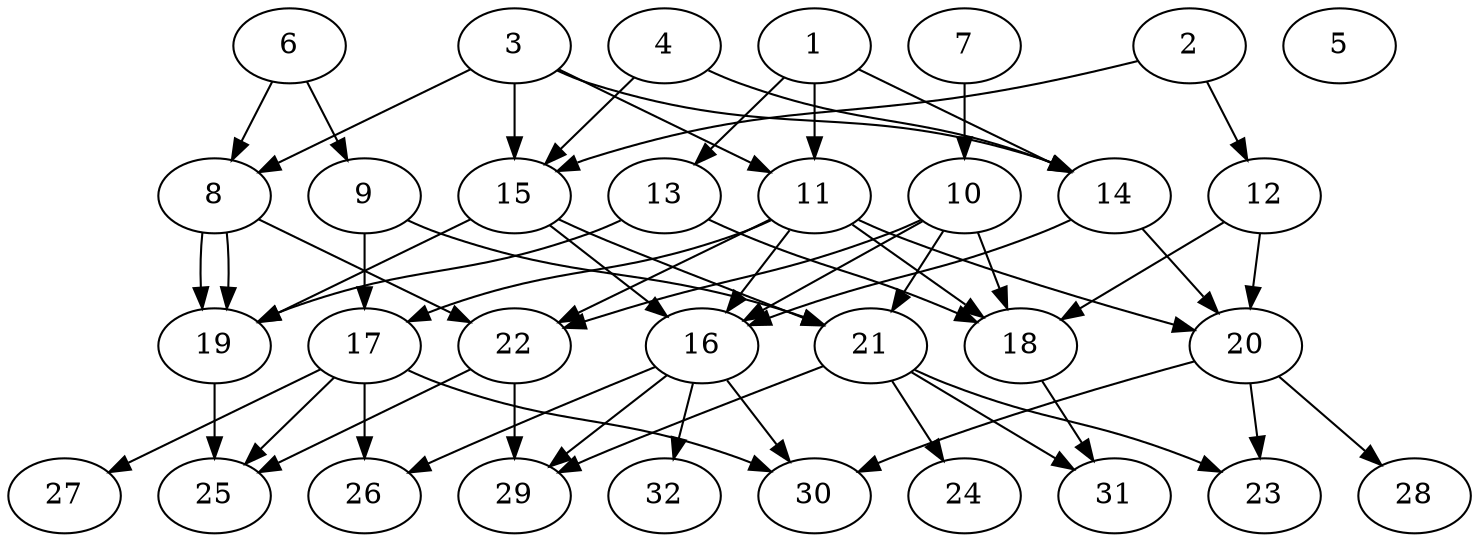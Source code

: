 // DAG (tier=2-normal, mode=data, n=32, ccr=0.447, fat=0.673, density=0.446, regular=0.558, jump=0.188, mindata=2097152, maxdata=16777216)
// DAG automatically generated by daggen at Sun Aug 24 16:33:34 2025
// /home/ermia/Project/Environments/daggen/bin/daggen --dot --ccr 0.447 --fat 0.673 --regular 0.558 --density 0.446 --jump 0.188 --mindata 2097152 --maxdata 16777216 -n 32 
digraph G {
  1 [size="2277699989771036", alpha="0.08", expect_size="1138849994885518"]
  1 -> 11 [size ="36048608428032"]
  1 -> 13 [size ="36048608428032"]
  1 -> 14 [size ="36048608428032"]
  2 [size="17353080977671016", alpha="0.12", expect_size="8676540488835508"]
  2 -> 12 [size ="331887725772800"]
  2 -> 15 [size ="331887725772800"]
  3 [size="63172170718287704", alpha="0.14", expect_size="31586085359143852"]
  3 -> 8 [size ="1224322043609088"]
  3 -> 11 [size ="1224322043609088"]
  3 -> 14 [size ="1224322043609088"]
  3 -> 15 [size ="1224322043609088"]
  4 [size="27331274554220272", alpha="0.14", expect_size="13665637277110136"]
  4 -> 14 [size ="447518949244928"]
  4 -> 15 [size ="447518949244928"]
  5 [size="57294711864128256", alpha="0.12", expect_size="28647355932064128"]
  6 [size="1889311225181820160", alpha="0.07", expect_size="944655612590910080"]
  6 -> 8 [size ="1873620972339200"]
  6 -> 9 [size ="1873620972339200"]
  7 [size="155907116581974441984", alpha="0.08", expect_size="77953558290987220992"]
  7 -> 10 [size ="231739792293888"]
  8 [size="3131949044628709376", alpha="0.13", expect_size="1565974522314354688"]
  8 -> 19 [size ="1107850440998912"]
  8 -> 19 [size ="1107850440998912"]
  8 -> 22 [size ="1107850440998912"]
  9 [size="1183514505221861632", alpha="0.04", expect_size="591757252610930816"]
  9 -> 17 [size ="1937339026767872"]
  9 -> 21 [size ="1937339026767872"]
  10 [size="4893783008551457792", alpha="0.12", expect_size="2446891504275728896"]
  10 -> 16 [size ="1790565993676800"]
  10 -> 18 [size ="1790565993676800"]
  10 -> 21 [size ="1790565993676800"]
  10 -> 22 [size ="1790565993676800"]
  11 [size="3222246605564668416", alpha="0.01", expect_size="1611123302782334208"]
  11 -> 16 [size ="1109779317522432"]
  11 -> 17 [size ="1109779317522432"]
  11 -> 18 [size ="1109779317522432"]
  11 -> 20 [size ="1109779317522432"]
  11 -> 22 [size ="1109779317522432"]
  12 [size="67789267122103776", alpha="0.14", expect_size="33894633561051888"]
  12 -> 18 [size ="1905599679823872"]
  12 -> 20 [size ="1905599679823872"]
  13 [size="823928882054961", alpha="0.18", expect_size="411964441027480"]
  13 -> 18 [size ="43569096163328"]
  13 -> 19 [size ="43569096163328"]
  14 [size="592243503631091892224", alpha="0.13", expect_size="296121751815545946112"]
  14 -> 16 [size ="564187583479808"]
  14 -> 20 [size ="564187583479808"]
  15 [size="2603068515338107904", alpha="0.05", expect_size="1301534257669053952"]
  15 -> 16 [size ="897914217955328"]
  15 -> 19 [size ="897914217955328"]
  15 -> 21 [size ="897914217955328"]
  16 [size="1013205430156921600", alpha="0.16", expect_size="506602715078460800"]
  16 -> 26 [size ="1867858493571072"]
  16 -> 29 [size ="1867858493571072"]
  16 -> 30 [size ="1867858493571072"]
  16 -> 32 [size ="1867858493571072"]
  17 [size="8804010076965807", alpha="0.00", expect_size="4402005038482903"]
  17 -> 25 [size ="143360941621248"]
  17 -> 26 [size ="143360941621248"]
  17 -> 27 [size ="143360941621248"]
  17 -> 30 [size ="143360941621248"]
  18 [size="89353032523665664", alpha="0.10", expect_size="44676516261832832"]
  18 -> 31 [size ="1647457146503168"]
  19 [size="3986942344943632384", alpha="0.14", expect_size="1993471172471816192"]
  19 -> 25 [size ="1488773942607872"]
  20 [size="433377757770693376", alpha="0.07", expect_size="216688878885346688"]
  20 -> 23 [size ="433055386828800"]
  20 -> 28 [size ="433055386828800"]
  20 -> 30 [size ="433055386828800"]
  21 [size="1344406817285830144", alpha="0.17", expect_size="672203408642915072"]
  21 -> 23 [size ="593028146266112"]
  21 -> 24 [size ="593028146266112"]
  21 -> 29 [size ="593028146266112"]
  21 -> 31 [size ="593028146266112"]
  22 [size="4006709887136178176", alpha="0.11", expect_size="2003354943568089088"]
  22 -> 25 [size ="2184146025709568"]
  22 -> 29 [size ="2184146025709568"]
  23 [size="866181613778733367296", alpha="0.08", expect_size="433090806889366683648"]
  24 [size="2476115622480694272", alpha="0.16", expect_size="1238057811240347136"]
  25 [size="1584524558780596224000", alpha="0.10", expect_size="792262279390298112000"]
  26 [size="2591644002362730", alpha="0.17", expect_size="1295822001181365"]
  27 [size="264162424278801711104", alpha="0.13", expect_size="132081212139400855552"]
  28 [size="4007733484515659264", alpha="0.04", expect_size="2003866742257829632"]
  29 [size="1862857475362184495104", alpha="0.14", expect_size="931428737681092247552"]
  30 [size="71039982777244392", alpha="0.07", expect_size="35519991388622196"]
  31 [size="121967262689728135168", alpha="0.17", expect_size="60983631344864067584"]
  32 [size="2149933631417337511936", alpha="0.08", expect_size="1074966815708668755968"]
}